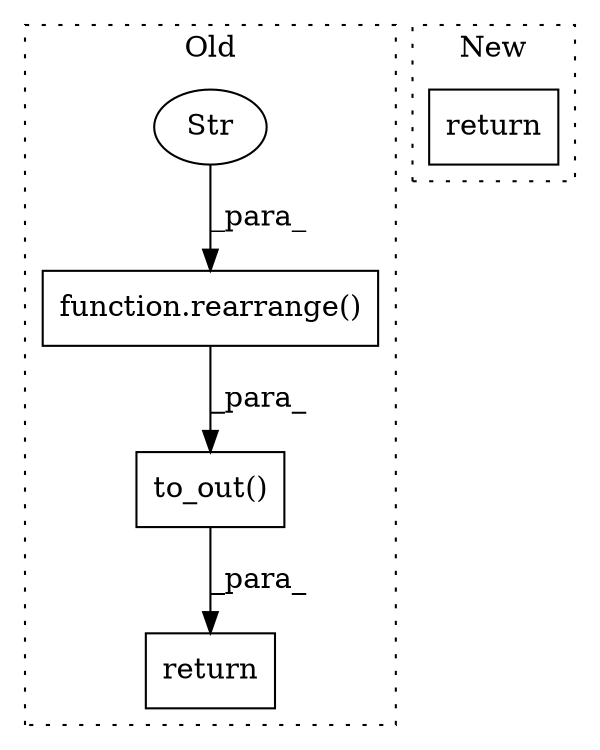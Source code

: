 digraph G {
subgraph cluster0 {
1 [label="to_out()" a="75" s="2454,2469" l="12,1" shape="box"];
3 [label="return" a="93" s="2447" l="7" shape="box"];
4 [label="function.rearrange()" a="75" s="2367,2416" l="10,1" shape="box"];
5 [label="Str" a="66" s="2390" l="26" shape="ellipse"];
label = "Old";
style="dotted";
}
subgraph cluster1 {
2 [label="return" a="93" s="4735" l="7" shape="box"];
label = "New";
style="dotted";
}
1 -> 3 [label="_para_"];
4 -> 1 [label="_para_"];
5 -> 4 [label="_para_"];
}